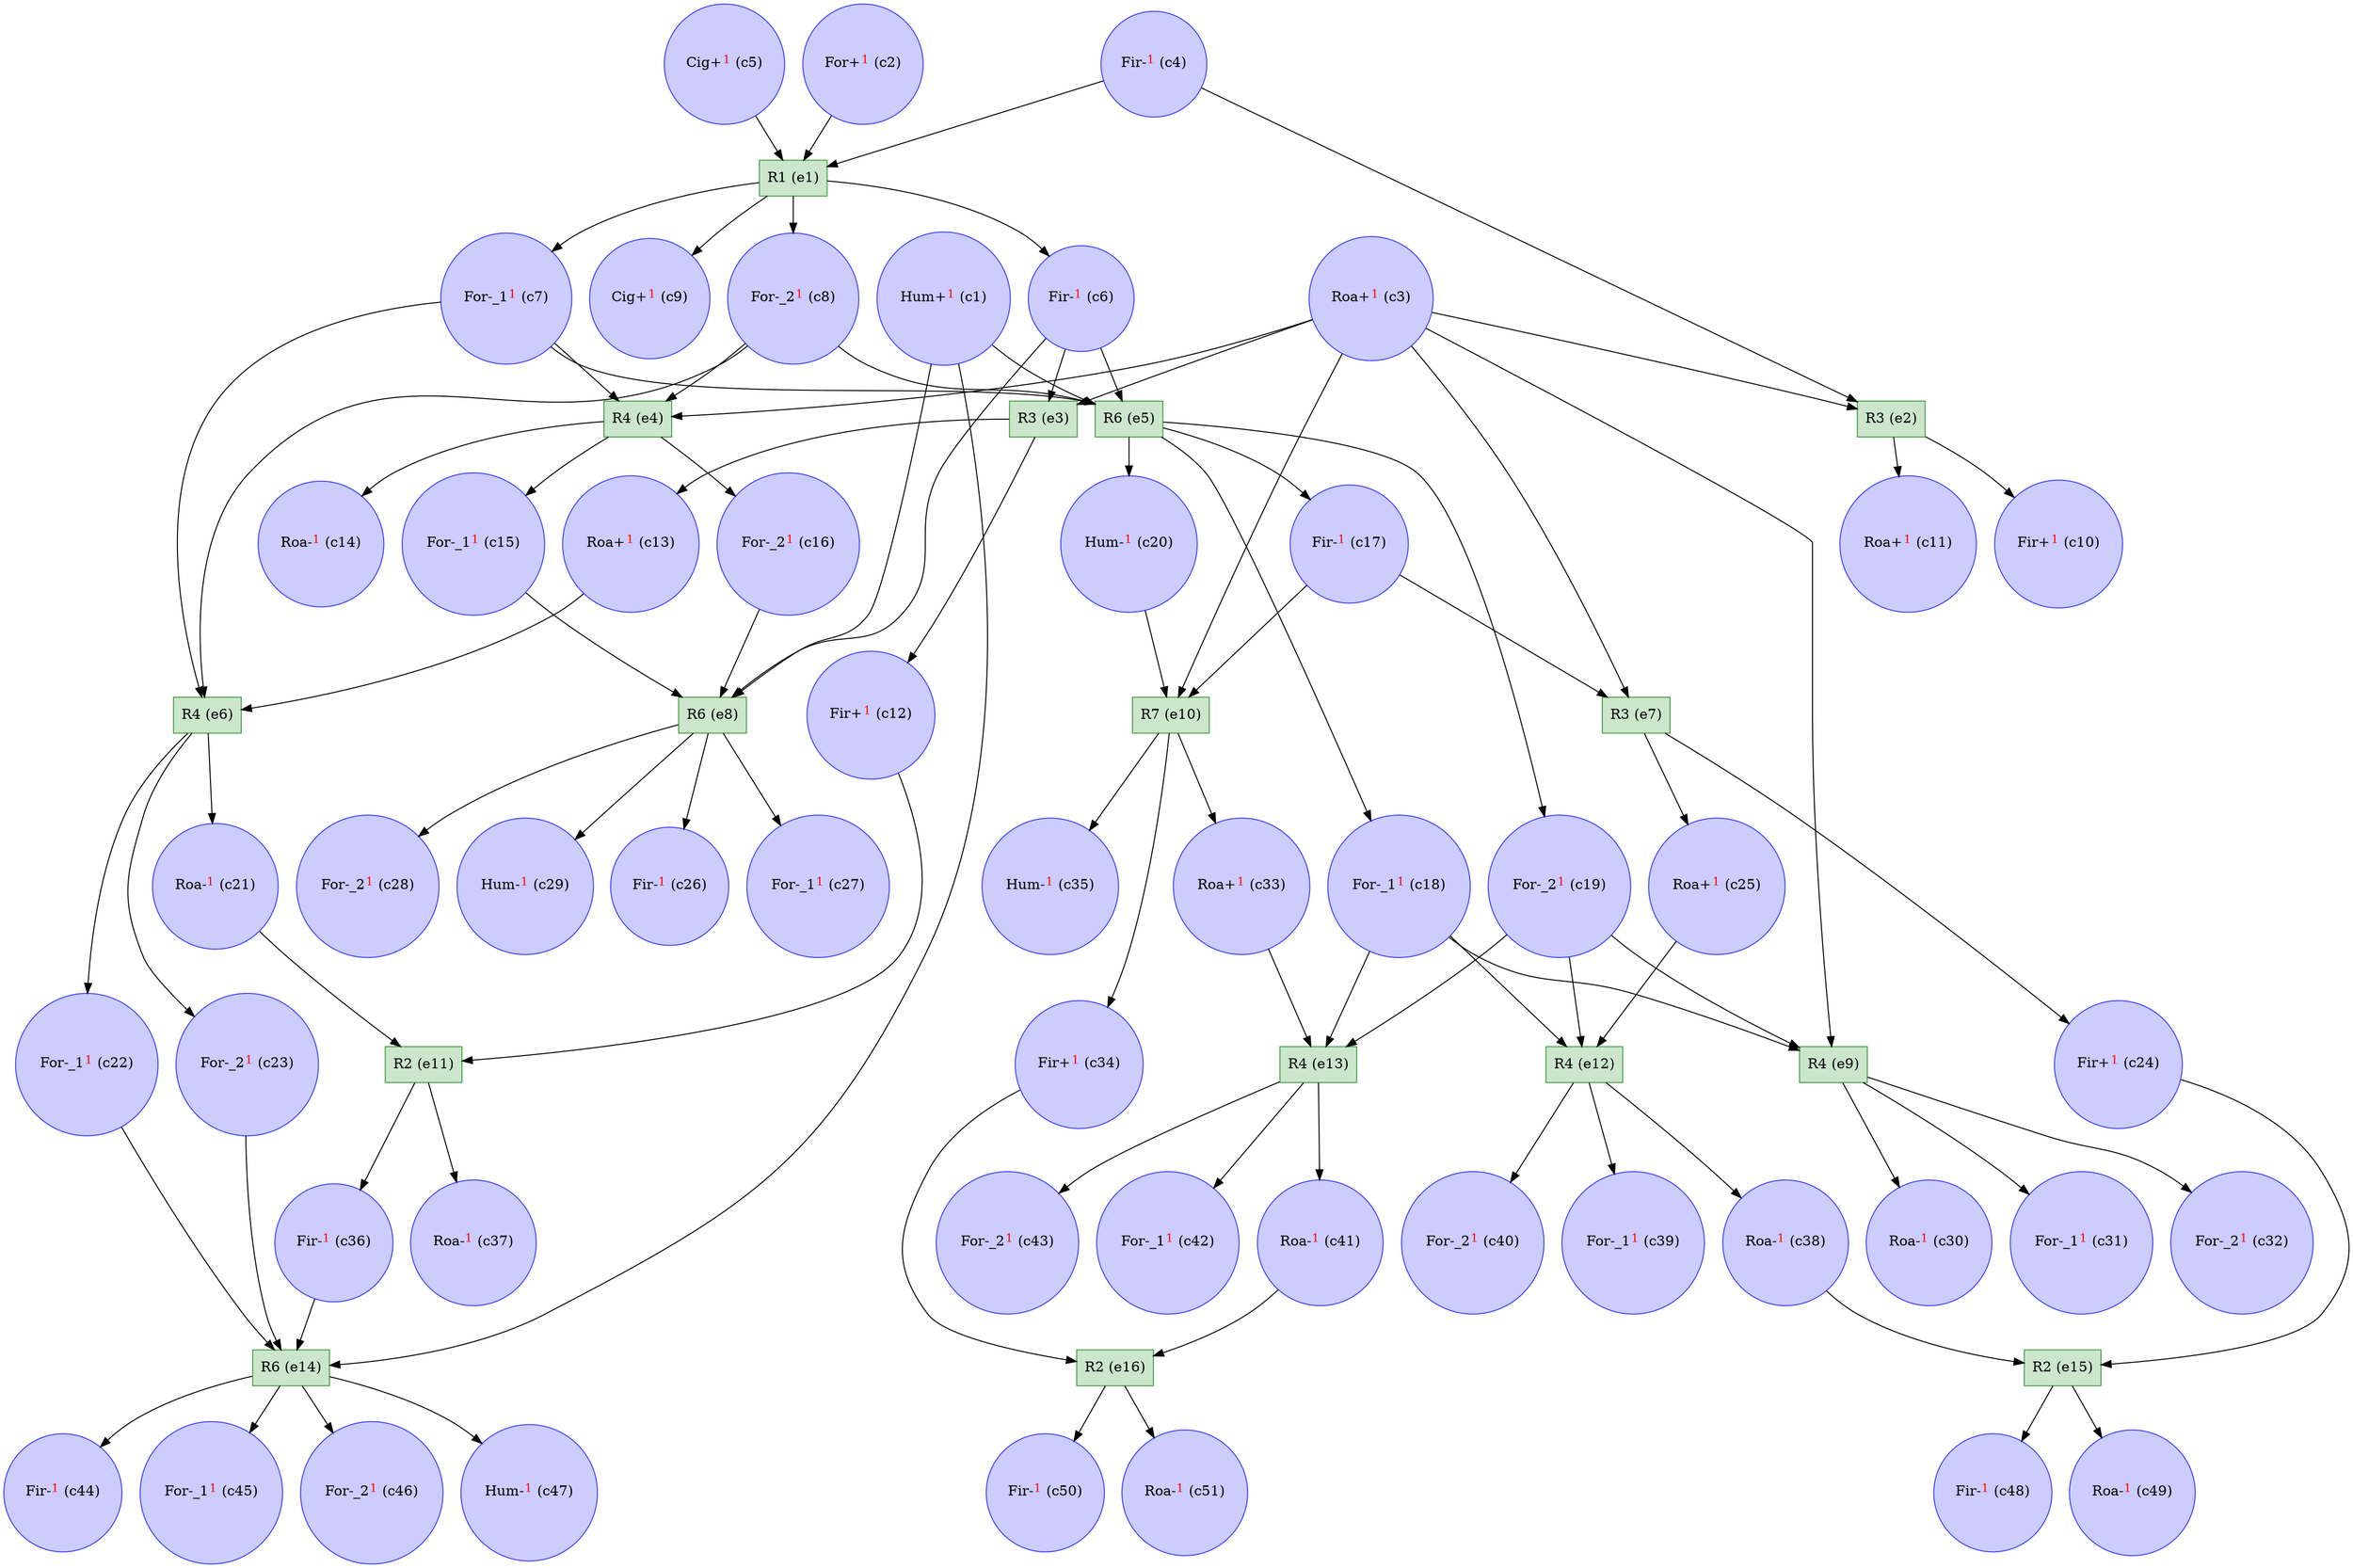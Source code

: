 digraph test {
  c1 -> e14;
  c1 -> e8;
  c1 -> e5;
  c2 -> e1;
  c3 -> e10;
  c3 -> e9;
  c3 -> e7;
  c3 -> e4;
  c3 -> e3;
  c3 -> e2;
  c4 -> e2;
  c4 -> e1;
  c5 -> e1;
  e1 -> c6;
  c6 -> e8;
  c6 -> e5;
  c6 -> e3;
  e1 -> c7;
  c7 -> e6;
  c7 -> e5;
  c7 -> e4;
  e1 -> c8;
  c8 -> e6;
  c8 -> e5;
  c8 -> e4;
  e1 -> c9;
  e2 -> c10;
  e2 -> c11;
  e3 -> c12;
  c12 -> e11;
  e3 -> c13;
  c13 -> e6;
  e4 -> c14;
  e4 -> c15;
  c15 -> e8;
  e4 -> c16;
  c16 -> e8;
  e5 -> c17;
  c17 -> e10;
  c17 -> e7;
  e5 -> c18;
  c18 -> e13;
  c18 -> e12;
  c18 -> e9;
  e5 -> c19;
  c19 -> e13;
  c19 -> e12;
  c19 -> e9;
  e5 -> c20;
  c20 -> e10;
  e6 -> c21;
  c21 -> e11;
  e6 -> c22;
  c22 -> e14;
  e6 -> c23;
  c23 -> e14;
  e7 -> c24;
  c24 -> e15;
  e7 -> c25;
  c25 -> e12;
  e8 -> c26;
  e8 -> c27;
  e8 -> c28;
  e8 -> c29;
  e9 -> c30;
  e9 -> c31;
  e9 -> c32;
  e10 -> c33;
  c33 -> e13;
  e10 -> c34;
  c34 -> e16;
  e10 -> c35;
  e11 -> c36;
  c36 -> e14;
  e11 -> c37;
  e12 -> c38;
  c38 -> e15;
  e12 -> c39;
  e12 -> c40;
  e13 -> c41;
  c41 -> e16;
  e13 -> c42;
  e13 -> c43;
  e14 -> c44;
  e14 -> c45;
  e14 -> c46;
  e14 -> c47;
  e15 -> c48;
  e15 -> c49;
  e16 -> c50;
  e16 -> c51;
  c1 [color="#4040ff" fillcolor="#ccccff" label= <Hum+<FONT COLOR="red"><SUP>1</SUP></FONT>&nbsp;(c1)> shape=circle style=filled];
  c2 [color="#4040ff" fillcolor="#ccccff" label= <For+<FONT COLOR="red"><SUP>1</SUP></FONT>&nbsp;(c2)> shape=circle style=filled];
  c3 [color="#4040ff" fillcolor="#ccccff" label= <Roa+<FONT COLOR="red"><SUP>1</SUP></FONT>&nbsp;(c3)> shape=circle style=filled];
  c4 [color="#4040ff" fillcolor="#ccccff" label= <Fir-<FONT COLOR="red"><SUP>1</SUP></FONT>&nbsp;(c4)> shape=circle style=filled];
  c5 [color="#4040ff" fillcolor="#ccccff" label= <Cig+<FONT COLOR="red"><SUP>1</SUP></FONT>&nbsp;(c5)> shape=circle style=filled];
  c6 [color="#4040ff" fillcolor="#ccccff" label= <Fir-<FONT COLOR="red"><SUP>1</SUP></FONT>&nbsp;(c6)> shape=circle style=filled];
  c7 [color="#4040ff" fillcolor="#ccccff" label= <For-_1<FONT COLOR="red"><SUP>1</SUP></FONT>&nbsp;(c7)> shape=circle style=filled];
  c8 [color="#4040ff" fillcolor="#ccccff" label= <For-_2<FONT COLOR="red"><SUP>1</SUP></FONT>&nbsp;(c8)> shape=circle style=filled];
  c9 [color="#4040ff" fillcolor="#ccccff" label= <Cig+<FONT COLOR="red"><SUP>1</SUP></FONT>&nbsp;(c9)> shape=circle style=filled];
  c10 [color="#4040ff" fillcolor="#ccccff" label= <Fir+<FONT COLOR="red"><SUP>1</SUP></FONT>&nbsp;(c10)> shape=circle style=filled];
  c11 [color="#4040ff" fillcolor="#ccccff" label= <Roa+<FONT COLOR="red"><SUP>1</SUP></FONT>&nbsp;(c11)> shape=circle style=filled];
  c12 [color="#4040ff" fillcolor="#ccccff" label= <Fir+<FONT COLOR="red"><SUP>1</SUP></FONT>&nbsp;(c12)> shape=circle style=filled];
  c13 [color="#4040ff" fillcolor="#ccccff" label= <Roa+<FONT COLOR="red"><SUP>1</SUP></FONT>&nbsp;(c13)> shape=circle style=filled];
  c14 [color="#4040ff" fillcolor="#ccccff" label= <Roa-<FONT COLOR="red"><SUP>1</SUP></FONT>&nbsp;(c14)> shape=circle style=filled];
  c15 [color="#4040ff" fillcolor="#ccccff" label= <For-_1<FONT COLOR="red"><SUP>1</SUP></FONT>&nbsp;(c15)> shape=circle style=filled];
  c16 [color="#4040ff" fillcolor="#ccccff" label= <For-_2<FONT COLOR="red"><SUP>1</SUP></FONT>&nbsp;(c16)> shape=circle style=filled];
  c17 [color="#4040ff" fillcolor="#ccccff" label= <Fir-<FONT COLOR="red"><SUP>1</SUP></FONT>&nbsp;(c17)> shape=circle style=filled];
  c18 [color="#4040ff" fillcolor="#ccccff" label= <For-_1<FONT COLOR="red"><SUP>1</SUP></FONT>&nbsp;(c18)> shape=circle style=filled];
  c19 [color="#4040ff" fillcolor="#ccccff" label= <For-_2<FONT COLOR="red"><SUP>1</SUP></FONT>&nbsp;(c19)> shape=circle style=filled];
  c20 [color="#4040ff" fillcolor="#ccccff" label= <Hum-<FONT COLOR="red"><SUP>1</SUP></FONT>&nbsp;(c20)> shape=circle style=filled];
  c21 [color="#4040ff" fillcolor="#ccccff" label= <Roa-<FONT COLOR="red"><SUP>1</SUP></FONT>&nbsp;(c21)> shape=circle style=filled];
  c22 [color="#4040ff" fillcolor="#ccccff" label= <For-_1<FONT COLOR="red"><SUP>1</SUP></FONT>&nbsp;(c22)> shape=circle style=filled];
  c23 [color="#4040ff" fillcolor="#ccccff" label= <For-_2<FONT COLOR="red"><SUP>1</SUP></FONT>&nbsp;(c23)> shape=circle style=filled];
  c24 [color="#4040ff" fillcolor="#ccccff" label= <Fir+<FONT COLOR="red"><SUP>1</SUP></FONT>&nbsp;(c24)> shape=circle style=filled];
  c25 [color="#4040ff" fillcolor="#ccccff" label= <Roa+<FONT COLOR="red"><SUP>1</SUP></FONT>&nbsp;(c25)> shape=circle style=filled];
  c26 [color="#4040ff" fillcolor="#ccccff" label= <Fir-<FONT COLOR="red"><SUP>1</SUP></FONT>&nbsp;(c26)> shape=circle style=filled];
  c27 [color="#4040ff" fillcolor="#ccccff" label= <For-_1<FONT COLOR="red"><SUP>1</SUP></FONT>&nbsp;(c27)> shape=circle style=filled];
  c28 [color="#4040ff" fillcolor="#ccccff" label= <For-_2<FONT COLOR="red"><SUP>1</SUP></FONT>&nbsp;(c28)> shape=circle style=filled];
  c29 [color="#4040ff" fillcolor="#ccccff" label= <Hum-<FONT COLOR="red"><SUP>1</SUP></FONT>&nbsp;(c29)> shape=circle style=filled];
  c30 [color="#4040ff" fillcolor="#ccccff" label= <Roa-<FONT COLOR="red"><SUP>1</SUP></FONT>&nbsp;(c30)> shape=circle style=filled];
  c31 [color="#4040ff" fillcolor="#ccccff" label= <For-_1<FONT COLOR="red"><SUP>1</SUP></FONT>&nbsp;(c31)> shape=circle style=filled];
  c32 [color="#4040ff" fillcolor="#ccccff" label= <For-_2<FONT COLOR="red"><SUP>1</SUP></FONT>&nbsp;(c32)> shape=circle style=filled];
  c33 [color="#4040ff" fillcolor="#ccccff" label= <Roa+<FONT COLOR="red"><SUP>1</SUP></FONT>&nbsp;(c33)> shape=circle style=filled];
  c34 [color="#4040ff" fillcolor="#ccccff" label= <Fir+<FONT COLOR="red"><SUP>1</SUP></FONT>&nbsp;(c34)> shape=circle style=filled];
  c35 [color="#4040ff" fillcolor="#ccccff" label= <Hum-<FONT COLOR="red"><SUP>1</SUP></FONT>&nbsp;(c35)> shape=circle style=filled];
  c36 [color="#4040ff" fillcolor="#ccccff" label= <Fir-<FONT COLOR="red"><SUP>1</SUP></FONT>&nbsp;(c36)> shape=circle style=filled];
  c37 [color="#4040ff" fillcolor="#ccccff" label= <Roa-<FONT COLOR="red"><SUP>1</SUP></FONT>&nbsp;(c37)> shape=circle style=filled];
  c38 [color="#4040ff" fillcolor="#ccccff" label= <Roa-<FONT COLOR="red"><SUP>1</SUP></FONT>&nbsp;(c38)> shape=circle style=filled];
  c39 [color="#4040ff" fillcolor="#ccccff" label= <For-_1<FONT COLOR="red"><SUP>1</SUP></FONT>&nbsp;(c39)> shape=circle style=filled];
  c40 [color="#4040ff" fillcolor="#ccccff" label= <For-_2<FONT COLOR="red"><SUP>1</SUP></FONT>&nbsp;(c40)> shape=circle style=filled];
  c41 [color="#4040ff" fillcolor="#ccccff" label= <Roa-<FONT COLOR="red"><SUP>1</SUP></FONT>&nbsp;(c41)> shape=circle style=filled];
  c42 [color="#4040ff" fillcolor="#ccccff" label= <For-_1<FONT COLOR="red"><SUP>1</SUP></FONT>&nbsp;(c42)> shape=circle style=filled];
  c43 [color="#4040ff" fillcolor="#ccccff" label= <For-_2<FONT COLOR="red"><SUP>1</SUP></FONT>&nbsp;(c43)> shape=circle style=filled];
  c44 [color="#4040ff" fillcolor="#ccccff" label= <Fir-<FONT COLOR="red"><SUP>1</SUP></FONT>&nbsp;(c44)> shape=circle style=filled];
  c45 [color="#4040ff" fillcolor="#ccccff" label= <For-_1<FONT COLOR="red"><SUP>1</SUP></FONT>&nbsp;(c45)> shape=circle style=filled];
  c46 [color="#4040ff" fillcolor="#ccccff" label= <For-_2<FONT COLOR="red"><SUP>1</SUP></FONT>&nbsp;(c46)> shape=circle style=filled];
  c47 [color="#4040ff" fillcolor="#ccccff" label= <Hum-<FONT COLOR="red"><SUP>1</SUP></FONT>&nbsp;(c47)> shape=circle style=filled];
  c48 [color="#4040ff" fillcolor="#ccccff" label= <Fir-<FONT COLOR="red"><SUP>1</SUP></FONT>&nbsp;(c48)> shape=circle style=filled];
  c49 [color="#4040ff" fillcolor="#ccccff" label= <Roa-<FONT COLOR="red"><SUP>1</SUP></FONT>&nbsp;(c49)> shape=circle style=filled];
  c50 [color="#4040ff" fillcolor="#ccccff" label= <Fir-<FONT COLOR="red"><SUP>1</SUP></FONT>&nbsp;(c50)> shape=circle style=filled];
  c51 [color="#4040ff" fillcolor="#ccccff" label= <Roa-<FONT COLOR="red"><SUP>1</SUP></FONT>&nbsp;(c51)> shape=circle style=filled];
  e1 [color="#409f40" fillcolor="#cce6cc" label="R1 (e1)" shape=box style=filled];
  e2 [color="#409f40" fillcolor="#cce6cc" label="R3 (e2)" shape=box style=filled];
  e3 [color="#409f40" fillcolor="#cce6cc" label="R3 (e3)" shape=box style=filled];
  e4 [color="#409f40" fillcolor="#cce6cc" label="R4 (e4)" shape=box style=filled];
  e5 [color="#409f40" fillcolor="#cce6cc" label="R6 (e5)" shape=box style=filled];
  e6 [color="#409f40" fillcolor="#cce6cc" label="R4 (e6)" shape=box style=filled];
  e7 [color="#409f40" fillcolor="#cce6cc" label="R3 (e7)" shape=box style=filled];
  e8 [color="#409f40" fillcolor="#cce6cc" label="R6 (e8)" shape=box style=filled];
  e9 [color="#409f40" fillcolor="#cce6cc" label="R4 (e9)" shape=box style=filled];
  e10 [color="#409f40" fillcolor="#cce6cc" label="R7 (e10)" shape=box style=filled];
  e11 [color="#409f40" fillcolor="#cce6cc" label="R2 (e11)" shape=box style=filled];
  e12 [color="#409f40" fillcolor="#cce6cc" label="R4 (e12)" shape=box style=filled];
  e13 [color="#409f40" fillcolor="#cce6cc" label="R4 (e13)" shape=box style=filled];
  e14 [color="#409f40" fillcolor="#cce6cc" label="R6 (e14)" shape=box style=filled];
  e15 [color="#409f40" fillcolor="#cce6cc" label="R2 (e15)" shape=box style=filled];
  e16 [color="#409f40" fillcolor="#cce6cc" label="R2 (e16)" shape=box style=filled];
}
